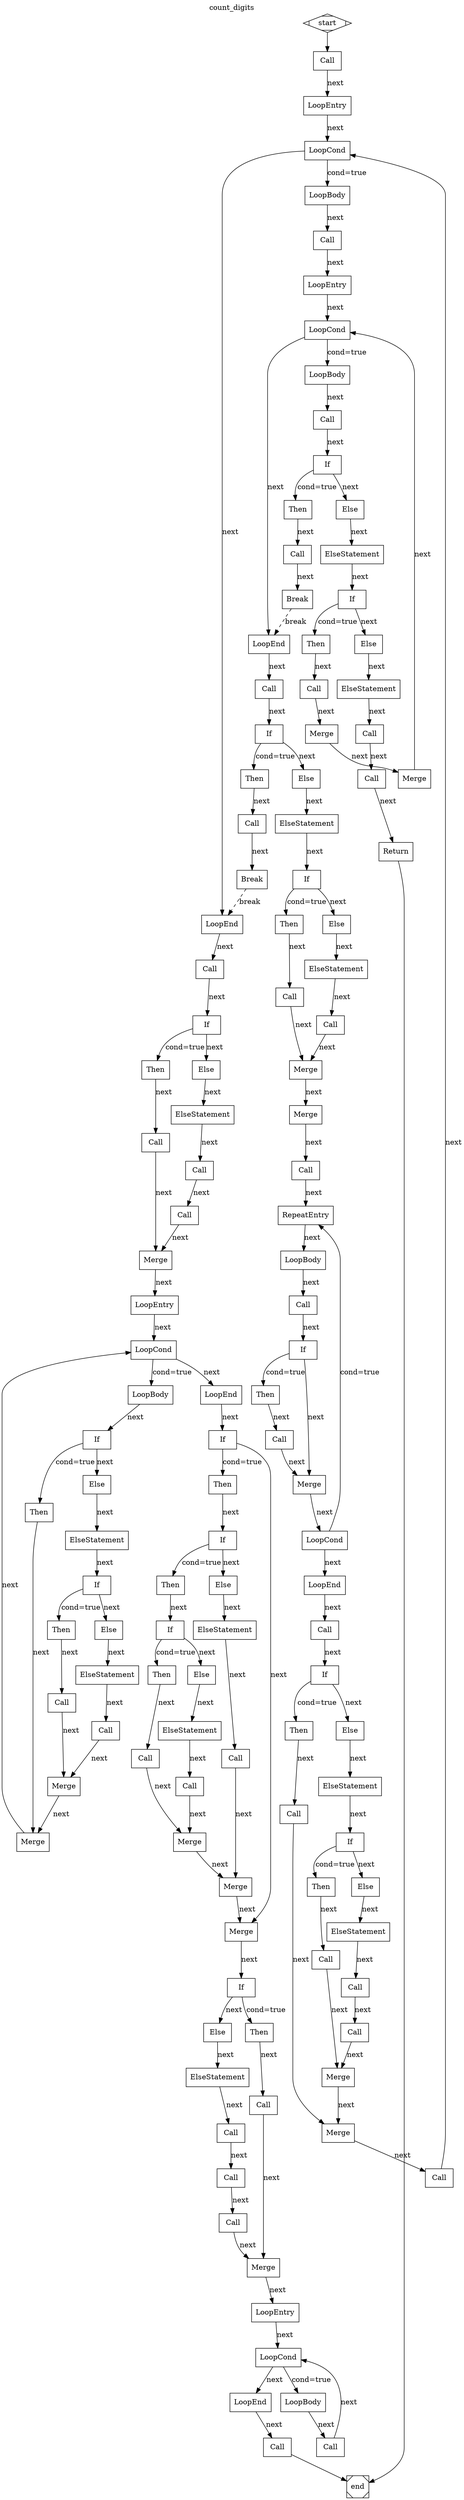 digraph CFG {
    node [shape=box];
    label="count_digits";
    labelloc=t;
    start [shape=Mdiamond];
    end [shape=Msquare];
    node0 [label="Call"];
    node1 [label="LoopEntry"];
    node2 [label="LoopCond"];
    node3 [label="LoopBody"];
    node4 [label="LoopEnd"];
    node5 [label="Call"];
    node6 [label="LoopEntry"];
    node7 [label="LoopCond"];
    node8 [label="LoopBody"];
    node9 [label="LoopEnd"];
    node10 [label="Call"];
    node11 [label="If"];
    node12 [label="Then"];
    node13 [label="Else"];
    node14 [label="Merge"];
    node15 [label="Call"];
    node16 [label="Break"];
    node17 [label="ElseStatement"];
    node18 [label="If"];
    node19 [label="Then"];
    node20 [label="Else"];
    node21 [label="Merge"];
    node22 [label="Call"];
    node23 [label="ElseStatement"];
    node24 [label="Call"];
    node25 [label="Call"];
    node26 [label="Return"];
    node27 [label="Call"];
    node28 [label="If"];
    node29 [label="Then"];
    node30 [label="Else"];
    node31 [label="Merge"];
    node32 [label="Call"];
    node33 [label="Break"];
    node34 [label="ElseStatement"];
    node35 [label="If"];
    node36 [label="Then"];
    node37 [label="Else"];
    node38 [label="Merge"];
    node39 [label="Call"];
    node40 [label="ElseStatement"];
    node41 [label="Call"];
    node42 [label="Call"];
    node43 [label="RepeatEntry"];
    node44 [label="LoopBody"];
    node45 [label="LoopCond"];
    node46 [label="LoopEnd"];
    node47 [label="Call"];
    node48 [label="If"];
    node49 [label="Then"];
    node50 [label="Merge"];
    node51 [label="Call"];
    node52 [label="Call"];
    node53 [label="If"];
    node54 [label="Then"];
    node55 [label="Else"];
    node56 [label="Merge"];
    node57 [label="Call"];
    node58 [label="ElseStatement"];
    node59 [label="If"];
    node60 [label="Then"];
    node61 [label="Else"];
    node62 [label="Merge"];
    node63 [label="Call"];
    node64 [label="ElseStatement"];
    node65 [label="Call"];
    node66 [label="Call"];
    node67 [label="Call"];
    node68 [label="Call"];
    node69 [label="If"];
    node70 [label="Then"];
    node71 [label="Else"];
    node72 [label="Merge"];
    node73 [label="Call"];
    node74 [label="ElseStatement"];
    node75 [label="Call"];
    node76 [label="Call"];
    node77 [label="LoopEntry"];
    node78 [label="LoopCond"];
    node79 [label="LoopBody"];
    node80 [label="LoopEnd"];
    node81 [label="If"];
    node82 [label="Then"];
    node83 [label="Else"];
    node84 [label="Merge"];
    node85 [label="ElseStatement"];
    node86 [label="If"];
    node87 [label="Then"];
    node88 [label="Else"];
    node89 [label="Merge"];
    node90 [label="Call"];
    node91 [label="ElseStatement"];
    node92 [label="Call"];
    node93 [label="If"];
    node94 [label="Then"];
    node95 [label="Merge"];
    node96 [label="If"];
    node97 [label="Then"];
    node98 [label="Else"];
    node99 [label="Merge"];
    node100 [label="If"];
    node101 [label="Then"];
    node102 [label="Else"];
    node103 [label="Merge"];
    node104 [label="Call"];
    node105 [label="ElseStatement"];
    node106 [label="Call"];
    node107 [label="ElseStatement"];
    node108 [label="Call"];
    node109 [label="If"];
    node110 [label="Then"];
    node111 [label="Else"];
    node112 [label="Merge"];
    node113 [label="Call"];
    node114 [label="ElseStatement"];
    node115 [label="Call"];
    node116 [label="Call"];
    node117 [label="Call"];
    node118 [label="LoopEntry"];
    node119 [label="LoopCond"];
    node120 [label="LoopBody"];
    node121 [label="LoopEnd"];
    node122 [label="Call"];
    node123 [label="Call"];
    node0 -> node1 [label="next"];
    node1 -> node2 [label="next"];
    node2 -> node4 [label="next"];
    node2 -> node3 [label="cond=true"];
    node3 -> node5 [label="next"];
    node4 -> node68 [label="next"];
    node5 -> node6 [label="next"];
    node6 -> node7 [label="next"];
    node7 -> node9 [label="next"];
    node7 -> node8 [label="cond=true"];
    node8 -> node10 [label="next"];
    node9 -> node27 [label="next"];
    node10 -> node11 [label="next"];
    node11 -> node13 [label="next"];
    node11 -> node12 [label="cond=true"];
    node12 -> node15 [label="next"];
    node13 -> node17 [label="next"];
    node14 -> node7 [label="next"];
    node15 -> node16 [label="next"];
    node16 -> node9 [label="break", style=dashed];
    node17 -> node18 [label="next"];
    node18 -> node20 [label="next"];
    node18 -> node19 [label="cond=true"];
    node19 -> node22 [label="next"];
    node20 -> node23 [label="next"];
    node21 -> node14 [label="next"];
    node22 -> node21 [label="next"];
    node23 -> node24 [label="next"];
    node24 -> node25 [label="next"];
    node25 -> node26 [label="next"];
    node27 -> node28 [label="next"];
    node28 -> node30 [label="next"];
    node28 -> node29 [label="cond=true"];
    node29 -> node32 [label="next"];
    node30 -> node34 [label="next"];
    node31 -> node42 [label="next"];
    node32 -> node33 [label="next"];
    node33 -> node4 [label="break", style=dashed];
    node34 -> node35 [label="next"];
    node35 -> node37 [label="next"];
    node35 -> node36 [label="cond=true"];
    node36 -> node39 [label="next"];
    node37 -> node40 [label="next"];
    node38 -> node31 [label="next"];
    node39 -> node38 [label="next"];
    node40 -> node41 [label="next"];
    node41 -> node38 [label="next"];
    node42 -> node43 [label="next"];
    node43 -> node44 [label="next"];
    node44 -> node47 [label="next"];
    node45 -> node46 [label="next"];
    node45 -> node43 [label="cond=true"];
    node46 -> node52 [label="next"];
    node47 -> node48 [label="next"];
    node48 -> node50 [label="next"];
    node48 -> node49 [label="cond=true"];
    node49 -> node51 [label="next"];
    node50 -> node45 [label="next"];
    node51 -> node50 [label="next"];
    node52 -> node53 [label="next"];
    node53 -> node55 [label="next"];
    node53 -> node54 [label="cond=true"];
    node54 -> node57 [label="next"];
    node55 -> node58 [label="next"];
    node56 -> node67 [label="next"];
    node57 -> node56 [label="next"];
    node58 -> node59 [label="next"];
    node59 -> node61 [label="next"];
    node59 -> node60 [label="cond=true"];
    node60 -> node63 [label="next"];
    node61 -> node64 [label="next"];
    node62 -> node56 [label="next"];
    node63 -> node62 [label="next"];
    node64 -> node65 [label="next"];
    node65 -> node66 [label="next"];
    node66 -> node62 [label="next"];
    node67 -> node2 [label="next"];
    node68 -> node69 [label="next"];
    node69 -> node71 [label="next"];
    node69 -> node70 [label="cond=true"];
    node70 -> node73 [label="next"];
    node71 -> node74 [label="next"];
    node72 -> node77 [label="next"];
    node73 -> node72 [label="next"];
    node74 -> node75 [label="next"];
    node75 -> node76 [label="next"];
    node76 -> node72 [label="next"];
    node77 -> node78 [label="next"];
    node78 -> node80 [label="next"];
    node78 -> node79 [label="cond=true"];
    node79 -> node81 [label="next"];
    node80 -> node93 [label="next"];
    node81 -> node83 [label="next"];
    node81 -> node82 [label="cond=true"];
    node82 -> node84 [label="next"];
    node83 -> node85 [label="next"];
    node84 -> node78 [label="next"];
    node85 -> node86 [label="next"];
    node86 -> node88 [label="next"];
    node86 -> node87 [label="cond=true"];
    node87 -> node90 [label="next"];
    node88 -> node91 [label="next"];
    node89 -> node84 [label="next"];
    node90 -> node89 [label="next"];
    node91 -> node92 [label="next"];
    node92 -> node89 [label="next"];
    node93 -> node95 [label="next"];
    node93 -> node94 [label="cond=true"];
    node94 -> node96 [label="next"];
    node95 -> node109 [label="next"];
    node96 -> node98 [label="next"];
    node96 -> node97 [label="cond=true"];
    node97 -> node100 [label="next"];
    node98 -> node107 [label="next"];
    node99 -> node95 [label="next"];
    node100 -> node102 [label="next"];
    node100 -> node101 [label="cond=true"];
    node101 -> node104 [label="next"];
    node102 -> node105 [label="next"];
    node103 -> node99 [label="next"];
    node104 -> node103 [label="next"];
    node105 -> node106 [label="next"];
    node106 -> node103 [label="next"];
    node107 -> node108 [label="next"];
    node108 -> node99 [label="next"];
    node109 -> node111 [label="next"];
    node109 -> node110 [label="cond=true"];
    node110 -> node113 [label="next"];
    node111 -> node114 [label="next"];
    node112 -> node118 [label="next"];
    node113 -> node112 [label="next"];
    node114 -> node115 [label="next"];
    node115 -> node116 [label="next"];
    node116 -> node117 [label="next"];
    node117 -> node112 [label="next"];
    node118 -> node119 [label="next"];
    node119 -> node121 [label="next"];
    node119 -> node120 [label="cond=true"];
    node120 -> node122 [label="next"];
    node121 -> node123 [label="next"];
    node122 -> node119 [label="next"];
    node26 -> end;
    node123 -> end;
    start -> node0;
}

